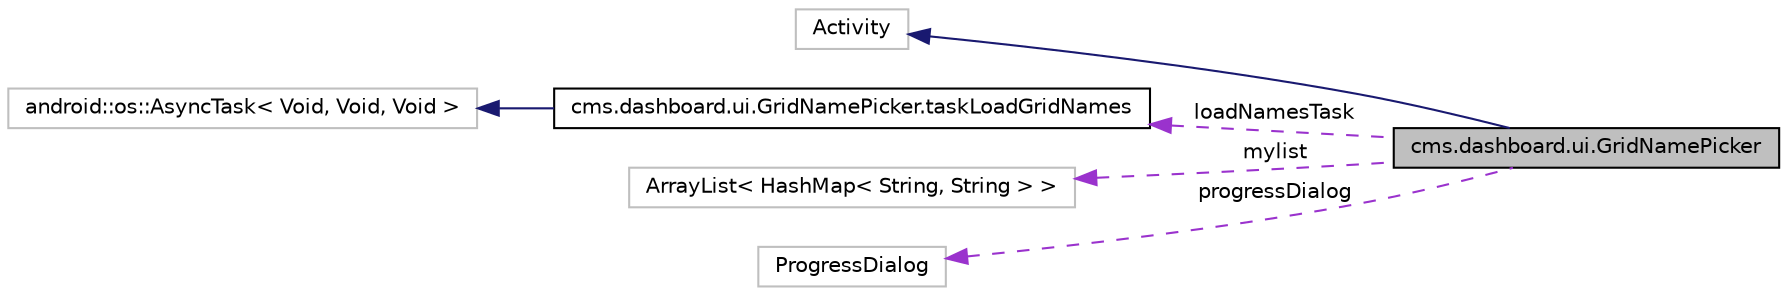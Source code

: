 digraph G
{
  edge [fontname="Helvetica",fontsize="10",labelfontname="Helvetica",labelfontsize="10"];
  node [fontname="Helvetica",fontsize="10",shape=record];
  rankdir="LR";
  Node1 [label="cms.dashboard.ui.GridNamePicker",height=0.2,width=0.4,color="black", fillcolor="grey75", style="filled" fontcolor="black"];
  Node2 -> Node1 [dir="back",color="midnightblue",fontsize="10",style="solid",fontname="Helvetica"];
  Node2 [label="Activity",height=0.2,width=0.4,color="grey75", fillcolor="white", style="filled"];
  Node3 -> Node1 [dir="back",color="darkorchid3",fontsize="10",style="dashed",label=" loadNamesTask" ,fontname="Helvetica"];
  Node3 [label="cms.dashboard.ui.GridNamePicker.taskLoadGridNames",height=0.2,width=0.4,color="black", fillcolor="white", style="filled",URL="$classcms_1_1dashboard_1_1ui_1_1_grid_name_picker_1_1task_load_grid_names.html"];
  Node4 -> Node3 [dir="back",color="midnightblue",fontsize="10",style="solid",fontname="Helvetica"];
  Node4 [label="android::os::AsyncTask\< Void, Void, Void \>",height=0.2,width=0.4,color="grey75", fillcolor="white", style="filled"];
  Node5 -> Node1 [dir="back",color="darkorchid3",fontsize="10",style="dashed",label=" mylist" ,fontname="Helvetica"];
  Node5 [label="ArrayList\< HashMap\< String, String \> \>",height=0.2,width=0.4,color="grey75", fillcolor="white", style="filled"];
  Node6 -> Node1 [dir="back",color="darkorchid3",fontsize="10",style="dashed",label=" progressDialog" ,fontname="Helvetica"];
  Node6 [label="ProgressDialog",height=0.2,width=0.4,color="grey75", fillcolor="white", style="filled"];
}
